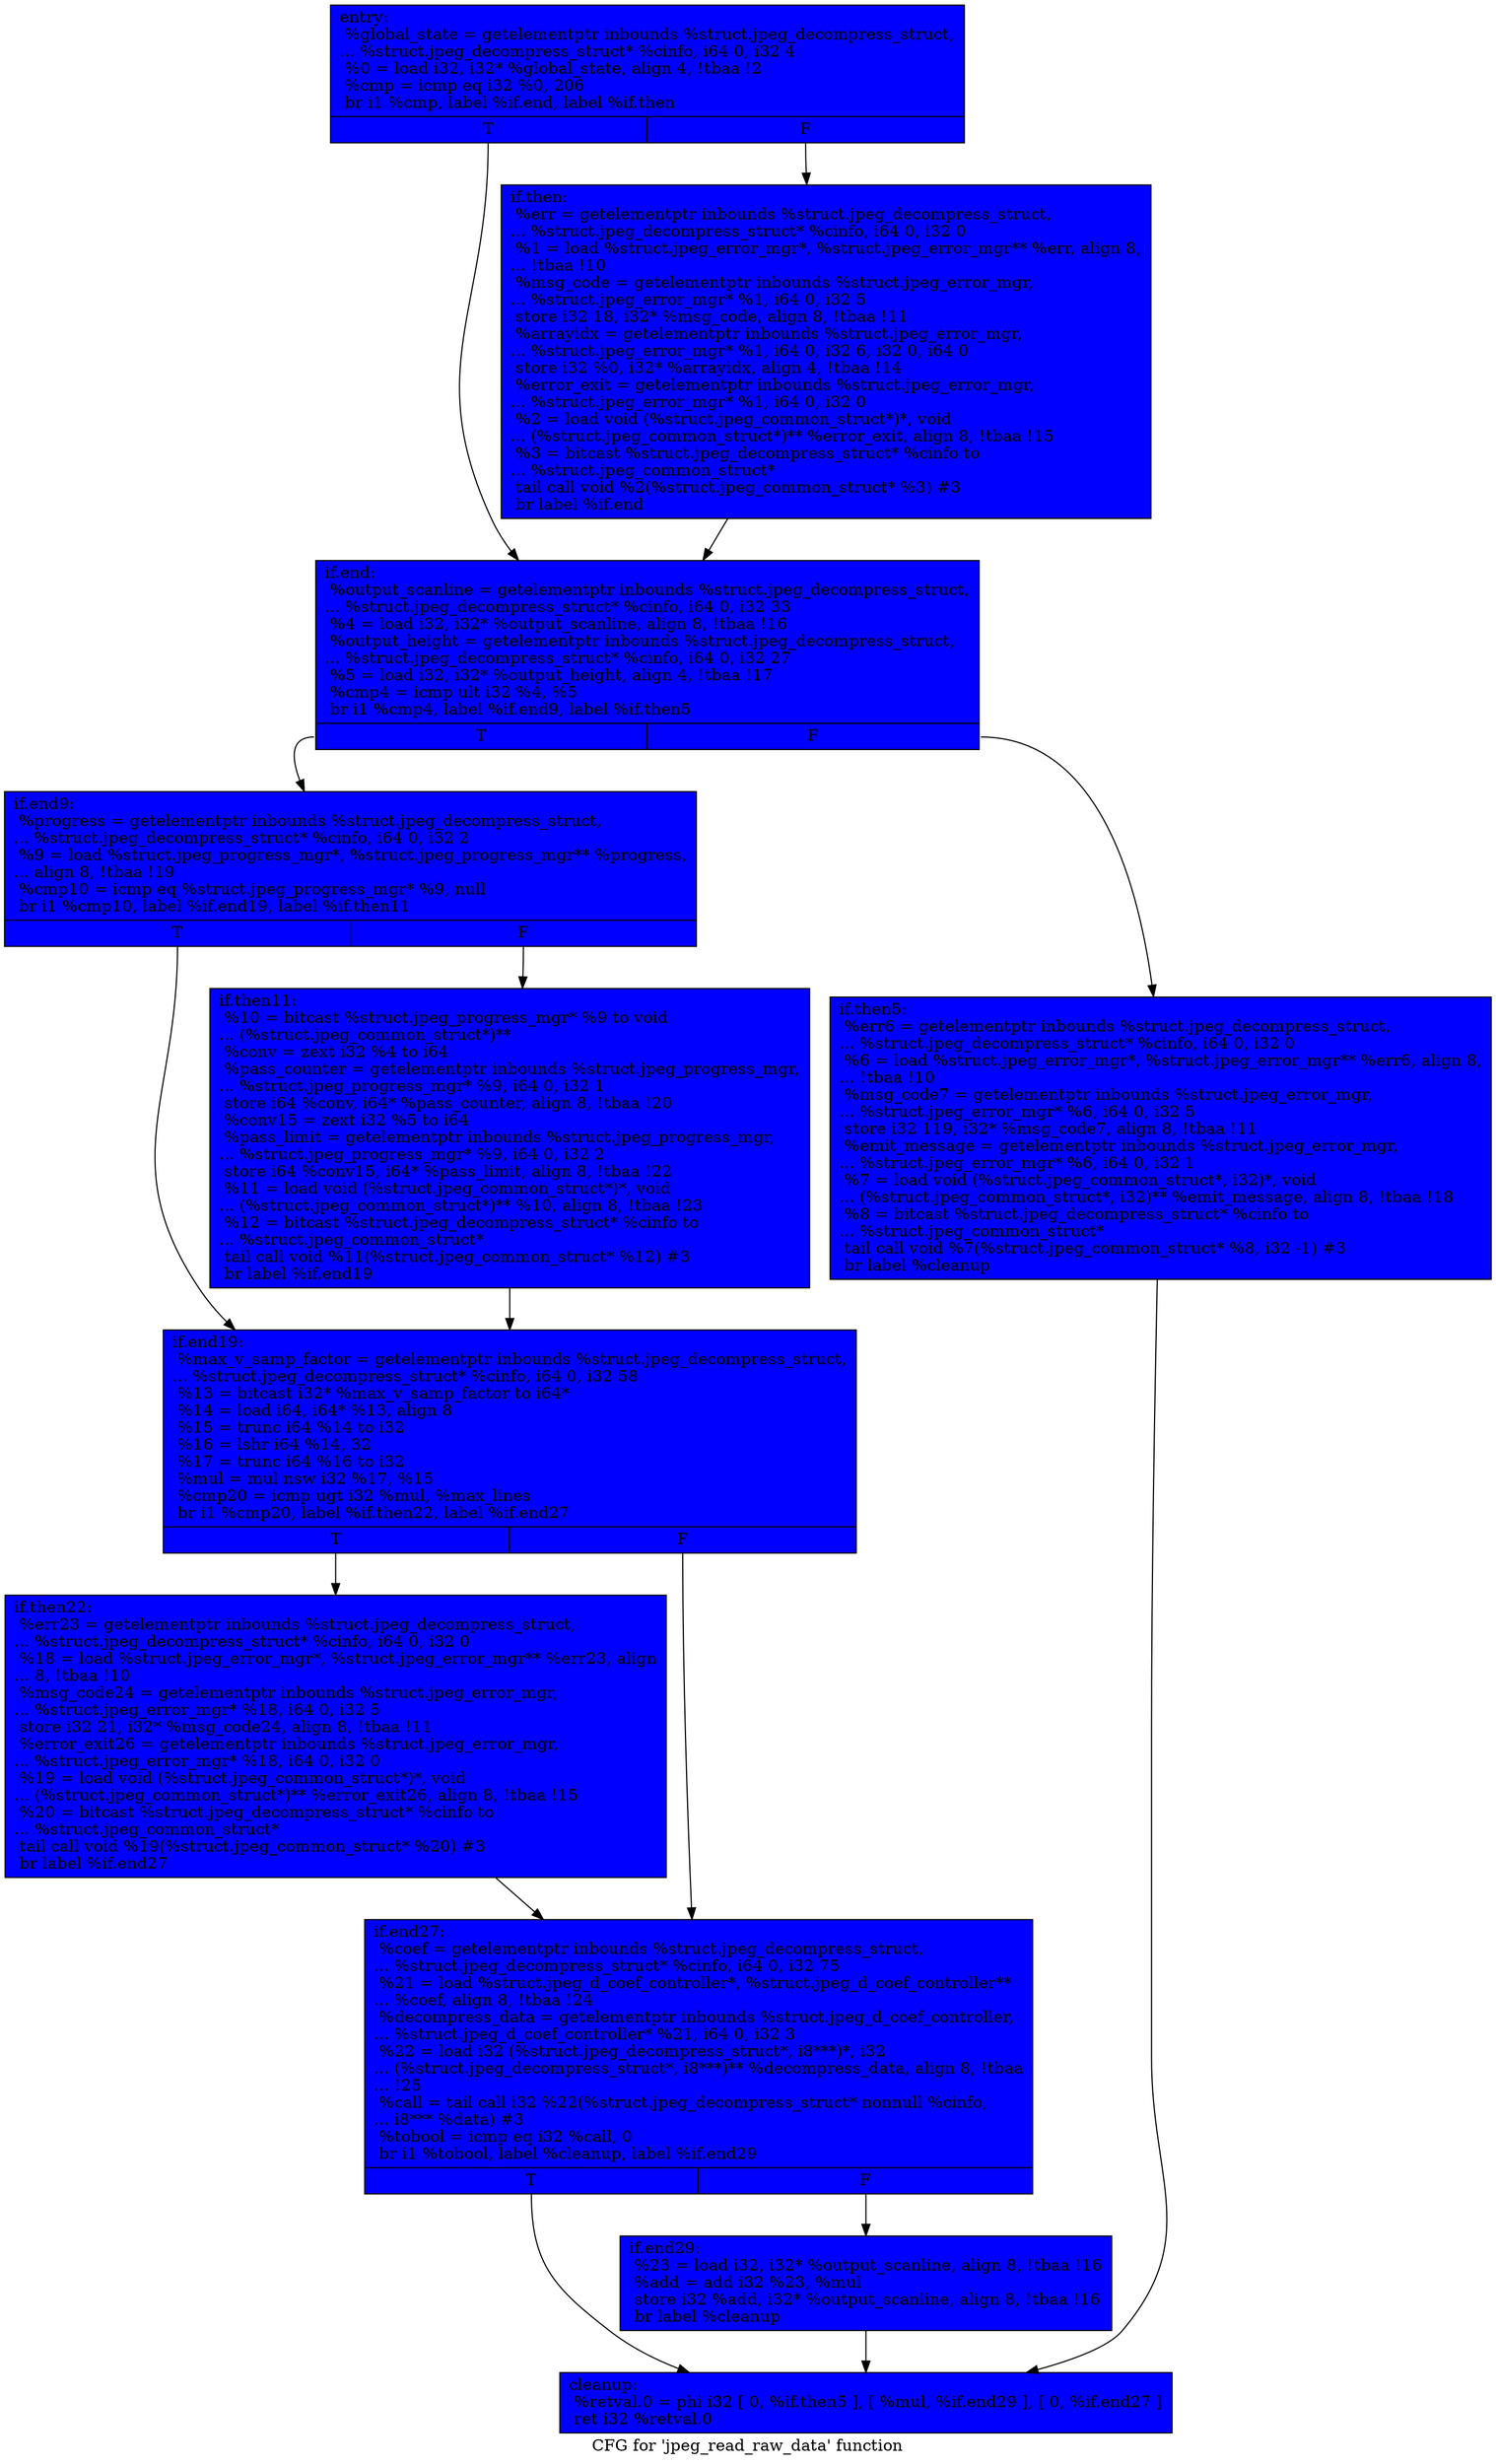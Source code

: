 digraph "CFG for 'jpeg_read_raw_data' function" {
	label="CFG for 'jpeg_read_raw_data' function";

	Node0x52ea6d0 [shape=record, style = filled, fillcolor = blue, label="{entry:\l  %global_state = getelementptr inbounds %struct.jpeg_decompress_struct,\l... %struct.jpeg_decompress_struct* %cinfo, i64 0, i32 4\l  %0 = load i32, i32* %global_state, align 4, !tbaa !2\l  %cmp = icmp eq i32 %0, 206\l  br i1 %cmp, label %if.end, label %if.then\l|{<s0>T|<s1>F}}"];
	Node0x52ea6d0:s0 -> Node0x52ea8e0;
	Node0x52ea6d0:s1 -> Node0x52ea9b0;
	Node0x52ea9b0 [shape=record, style = filled, fillcolor = blue, label="{if.then:                                          \l  %err = getelementptr inbounds %struct.jpeg_decompress_struct,\l... %struct.jpeg_decompress_struct* %cinfo, i64 0, i32 0\l  %1 = load %struct.jpeg_error_mgr*, %struct.jpeg_error_mgr** %err, align 8,\l... !tbaa !10\l  %msg_code = getelementptr inbounds %struct.jpeg_error_mgr,\l... %struct.jpeg_error_mgr* %1, i64 0, i32 5\l  store i32 18, i32* %msg_code, align 8, !tbaa !11\l  %arrayidx = getelementptr inbounds %struct.jpeg_error_mgr,\l... %struct.jpeg_error_mgr* %1, i64 0, i32 6, i32 0, i64 0\l  store i32 %0, i32* %arrayidx, align 4, !tbaa !14\l  %error_exit = getelementptr inbounds %struct.jpeg_error_mgr,\l... %struct.jpeg_error_mgr* %1, i64 0, i32 0\l  %2 = load void (%struct.jpeg_common_struct*)*, void\l... (%struct.jpeg_common_struct*)** %error_exit, align 8, !tbaa !15\l  %3 = bitcast %struct.jpeg_decompress_struct* %cinfo to\l... %struct.jpeg_common_struct*\l  tail call void %2(%struct.jpeg_common_struct* %3) #3\l  br label %if.end\l}"];
	Node0x52ea9b0 -> Node0x52ea8e0;
	Node0x52ea8e0 [shape=record, style = filled, fillcolor = blue, label="{if.end:                                           \l  %output_scanline = getelementptr inbounds %struct.jpeg_decompress_struct,\l... %struct.jpeg_decompress_struct* %cinfo, i64 0, i32 33\l  %4 = load i32, i32* %output_scanline, align 8, !tbaa !16\l  %output_height = getelementptr inbounds %struct.jpeg_decompress_struct,\l... %struct.jpeg_decompress_struct* %cinfo, i64 0, i32 27\l  %5 = load i32, i32* %output_height, align 4, !tbaa !17\l  %cmp4 = icmp ult i32 %4, %5\l  br i1 %cmp4, label %if.end9, label %if.then5\l|{<s0>T|<s1>F}}"];
	Node0x52ea8e0:s0 -> Node0x52eb520;
	Node0x52ea8e0:s1 -> Node0x52eb5d0;
	Node0x52eb5d0 [shape=record, style = filled, fillcolor = blue, label="{if.then5:                                         \l  %err6 = getelementptr inbounds %struct.jpeg_decompress_struct,\l... %struct.jpeg_decompress_struct* %cinfo, i64 0, i32 0\l  %6 = load %struct.jpeg_error_mgr*, %struct.jpeg_error_mgr** %err6, align 8,\l... !tbaa !10\l  %msg_code7 = getelementptr inbounds %struct.jpeg_error_mgr,\l... %struct.jpeg_error_mgr* %6, i64 0, i32 5\l  store i32 119, i32* %msg_code7, align 8, !tbaa !11\l  %emit_message = getelementptr inbounds %struct.jpeg_error_mgr,\l... %struct.jpeg_error_mgr* %6, i64 0, i32 1\l  %7 = load void (%struct.jpeg_common_struct*, i32)*, void\l... (%struct.jpeg_common_struct*, i32)** %emit_message, align 8, !tbaa !18\l  %8 = bitcast %struct.jpeg_decompress_struct* %cinfo to\l... %struct.jpeg_common_struct*\l  tail call void %7(%struct.jpeg_common_struct* %8, i32 -1) #3\l  br label %cleanup\l}"];
	Node0x52eb5d0 -> Node0x52ec280;
	Node0x52eb520 [shape=record, style = filled, fillcolor = blue, label="{if.end9:                                          \l  %progress = getelementptr inbounds %struct.jpeg_decompress_struct,\l... %struct.jpeg_decompress_struct* %cinfo, i64 0, i32 2\l  %9 = load %struct.jpeg_progress_mgr*, %struct.jpeg_progress_mgr** %progress,\l... align 8, !tbaa !19\l  %cmp10 = icmp eq %struct.jpeg_progress_mgr* %9, null\l  br i1 %cmp10, label %if.end19, label %if.then11\l|{<s0>T|<s1>F}}"];
	Node0x52eb520:s0 -> Node0x52ec4e0;
	Node0x52eb520:s1 -> Node0x52ec5c0;
	Node0x52ec5c0 [shape=record, style = filled, fillcolor = blue, label="{if.then11:                                        \l  %10 = bitcast %struct.jpeg_progress_mgr* %9 to void\l... (%struct.jpeg_common_struct*)**\l  %conv = zext i32 %4 to i64\l  %pass_counter = getelementptr inbounds %struct.jpeg_progress_mgr,\l... %struct.jpeg_progress_mgr* %9, i64 0, i32 1\l  store i64 %conv, i64* %pass_counter, align 8, !tbaa !20\l  %conv15 = zext i32 %5 to i64\l  %pass_limit = getelementptr inbounds %struct.jpeg_progress_mgr,\l... %struct.jpeg_progress_mgr* %9, i64 0, i32 2\l  store i64 %conv15, i64* %pass_limit, align 8, !tbaa !22\l  %11 = load void (%struct.jpeg_common_struct*)*, void\l... (%struct.jpeg_common_struct*)** %10, align 8, !tbaa !23\l  %12 = bitcast %struct.jpeg_decompress_struct* %cinfo to\l... %struct.jpeg_common_struct*\l  tail call void %11(%struct.jpeg_common_struct* %12) #3\l  br label %if.end19\l}"];
	Node0x52ec5c0 -> Node0x52ec4e0;
	Node0x52ec4e0 [shape=record, style = filled, fillcolor = blue, label="{if.end19:                                         \l  %max_v_samp_factor = getelementptr inbounds %struct.jpeg_decompress_struct,\l... %struct.jpeg_decompress_struct* %cinfo, i64 0, i32 58\l  %13 = bitcast i32* %max_v_samp_factor to i64*\l  %14 = load i64, i64* %13, align 8\l  %15 = trunc i64 %14 to i32\l  %16 = lshr i64 %14, 32\l  %17 = trunc i64 %16 to i32\l  %mul = mul nsw i32 %17, %15\l  %cmp20 = icmp ugt i32 %mul, %max_lines\l  br i1 %cmp20, label %if.then22, label %if.end27\l|{<s0>T|<s1>F}}"];
	Node0x52ec4e0:s0 -> Node0x52ed390;
	Node0x52ec4e0:s1 -> Node0x52ed440;
	Node0x52ed390 [shape=record, style = filled, fillcolor = blue, label="{if.then22:                                        \l  %err23 = getelementptr inbounds %struct.jpeg_decompress_struct,\l... %struct.jpeg_decompress_struct* %cinfo, i64 0, i32 0\l  %18 = load %struct.jpeg_error_mgr*, %struct.jpeg_error_mgr** %err23, align\l... 8, !tbaa !10\l  %msg_code24 = getelementptr inbounds %struct.jpeg_error_mgr,\l... %struct.jpeg_error_mgr* %18, i64 0, i32 5\l  store i32 21, i32* %msg_code24, align 8, !tbaa !11\l  %error_exit26 = getelementptr inbounds %struct.jpeg_error_mgr,\l... %struct.jpeg_error_mgr* %18, i64 0, i32 0\l  %19 = load void (%struct.jpeg_common_struct*)*, void\l... (%struct.jpeg_common_struct*)** %error_exit26, align 8, !tbaa !15\l  %20 = bitcast %struct.jpeg_decompress_struct* %cinfo to\l... %struct.jpeg_common_struct*\l  tail call void %19(%struct.jpeg_common_struct* %20) #3\l  br label %if.end27\l}"];
	Node0x52ed390 -> Node0x52ed440;
	Node0x52ed440 [shape=record, style = filled, fillcolor = blue, label="{if.end27:                                         \l  %coef = getelementptr inbounds %struct.jpeg_decompress_struct,\l... %struct.jpeg_decompress_struct* %cinfo, i64 0, i32 75\l  %21 = load %struct.jpeg_d_coef_controller*, %struct.jpeg_d_coef_controller**\l... %coef, align 8, !tbaa !24\l  %decompress_data = getelementptr inbounds %struct.jpeg_d_coef_controller,\l... %struct.jpeg_d_coef_controller* %21, i64 0, i32 3\l  %22 = load i32 (%struct.jpeg_decompress_struct*, i8***)*, i32\l... (%struct.jpeg_decompress_struct*, i8***)** %decompress_data, align 8, !tbaa\l... !25\l  %call = tail call i32 %22(%struct.jpeg_decompress_struct* nonnull %cinfo,\l... i8*** %data) #3\l  %tobool = icmp eq i32 %call, 0\l  br i1 %tobool, label %cleanup, label %if.end29\l|{<s0>T|<s1>F}}"];
	Node0x52ed440:s0 -> Node0x52ec280;
	Node0x52ed440:s1 -> Node0x52ee120;
	Node0x52ee120 [shape=record, style = filled, fillcolor = blue, label="{if.end29:                                         \l  %23 = load i32, i32* %output_scanline, align 8, !tbaa !16\l  %add = add i32 %23, %mul\l  store i32 %add, i32* %output_scanline, align 8, !tbaa !16\l  br label %cleanup\l}"];
	Node0x52ee120 -> Node0x52ec280;
	Node0x52ec280 [shape=record, style = filled, fillcolor = blue, label="{cleanup:                                          \l  %retval.0 = phi i32 [ 0, %if.then5 ], [ %mul, %if.end29 ], [ 0, %if.end27 ]\l  ret i32 %retval.0\l}"];
}
